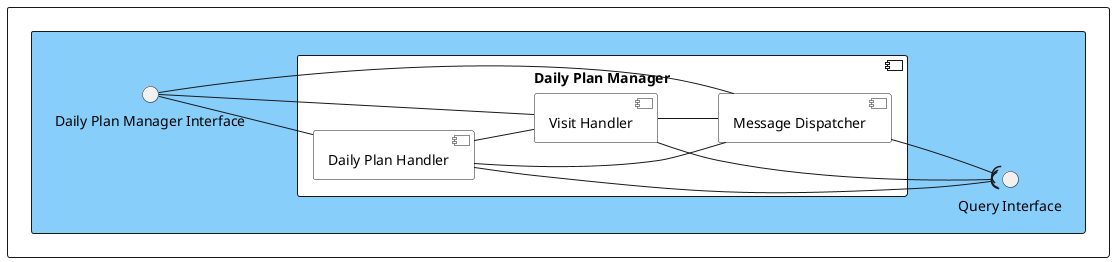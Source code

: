 

@startuml
'!theme cerulean
'!theme materia-outline
'skinparam style strictuml
'skinparam monochrome true
'skinparam RoundCorner 15
'skinparam Linetype polyline
'skinparam Linetype ortho
left to right direction
skinparam componentStyle uml2

rectangle {

    rectangle #LightSkyBlue {
        
        
        component "Daily Plan Manager"#white{

        '---------------------------------
        ' set colorColor
        [Daily Plan Handler]#white
        [Visit Handler]#white
        [Message Dispatcher]#white
        
        '---------------------------------

        }

        Interface "Daily Plan Manager Interface" as PlanInt
        Interface "Query Interface" as QueryInt
        
        
        [Daily Plan Handler]-d-(QueryInt
        [Visit Handler]-d-(QueryInt
        [Message Dispatcher]-d-(QueryInt


        [Daily Plan Handler]-u-PlanInt
        [Visit Handler]-u-PlanInt
        [Message Dispatcher]-u-PlanInt

        [Daily Plan Handler]--[Visit Handler]
        [Visit Handler]--[Message Dispatcher]
        [Daily Plan Handler]--[Message Dispatcher]
    }
}





@enduml